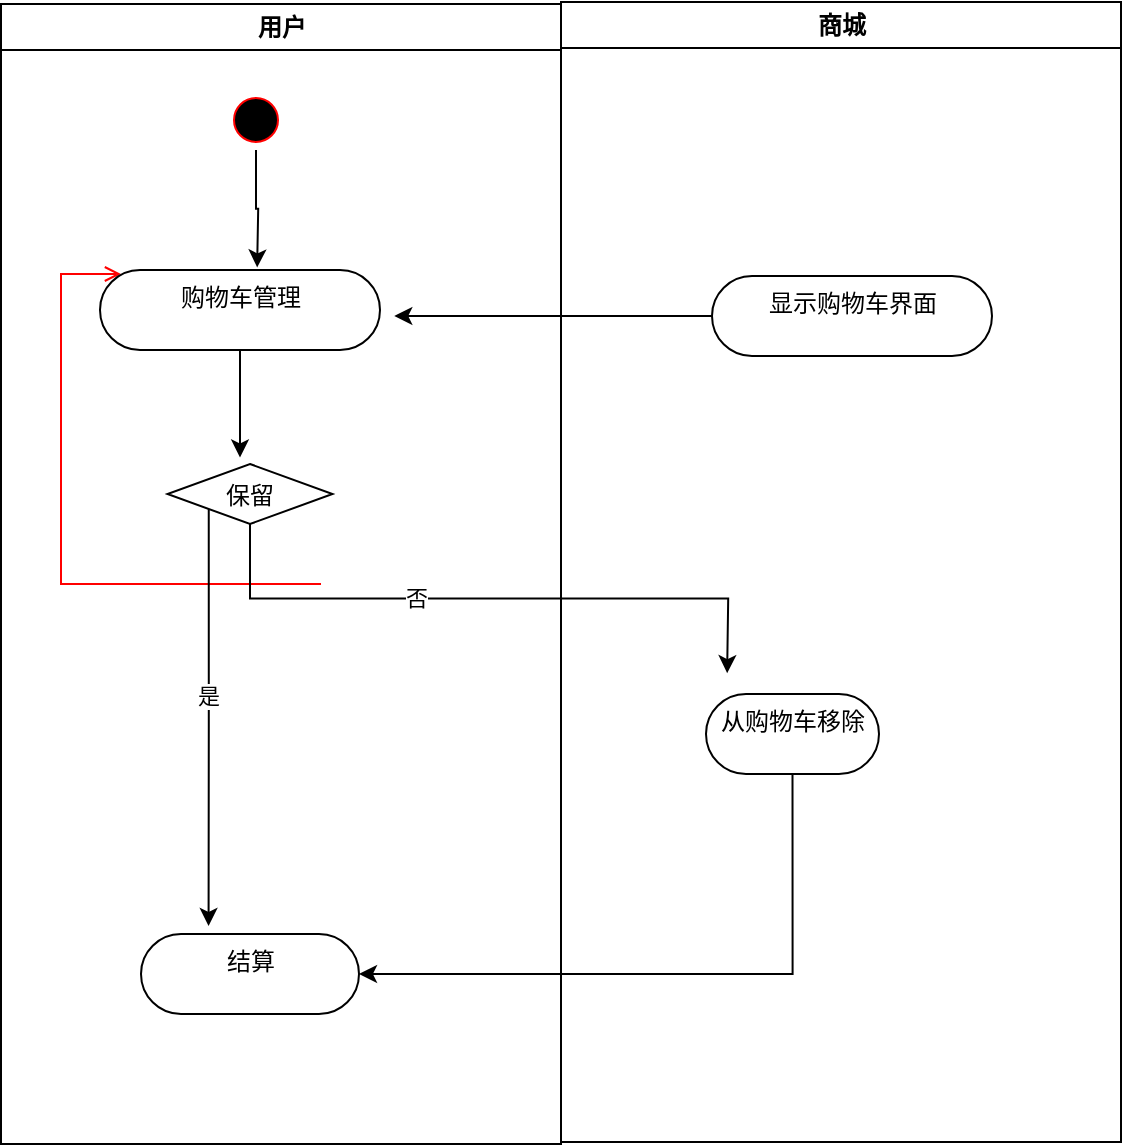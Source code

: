 <mxfile version="15.9.3" type="github">
  <diagram name="Page-1" id="e7e014a7-5840-1c2e-5031-d8a46d1fe8dd">
    <mxGraphModel dx="1603" dy="734" grid="0" gridSize="10" guides="1" tooltips="1" connect="1" arrows="1" fold="1" page="0" pageScale="1" pageWidth="1169" pageHeight="826" background="none" math="0" shadow="0">
      <root>
        <mxCell id="0" />
        <mxCell id="1" parent="0" />
        <mxCell id="2" value="用户" style="swimlane;whiteSpace=wrap" parent="1" vertex="1">
          <mxGeometry x="164.5" y="129" width="280" height="570" as="geometry" />
        </mxCell>
        <mxCell id="12" value="" style="edgeStyle=elbowEdgeStyle;elbow=horizontal;strokeColor=#FF0000;endArrow=open;endFill=1;rounded=0" parent="2" source="10" edge="1">
          <mxGeometry width="100" height="100" relative="1" as="geometry">
            <mxPoint x="160" y="290" as="sourcePoint" />
            <mxPoint x="60" y="135" as="targetPoint" />
            <Array as="points">
              <mxPoint x="30" y="250" />
            </Array>
          </mxGeometry>
        </mxCell>
        <mxCell id="M-ICi1oFd_hkQYE57OOB-43" value="购物车管理" style="html=1;align=center;verticalAlign=top;rounded=1;absoluteArcSize=1;arcSize=140;dashed=0;" vertex="1" parent="2">
          <mxGeometry x="49.5" y="133" width="140" height="40" as="geometry" />
        </mxCell>
        <mxCell id="5" value="" style="ellipse;shape=startState;fillColor=#000000;strokeColor=#ff0000;" parent="2" vertex="1">
          <mxGeometry x="112.5" y="43" width="30" height="30" as="geometry" />
        </mxCell>
        <mxCell id="M-ICi1oFd_hkQYE57OOB-51" value="结算" style="html=1;align=center;verticalAlign=top;rounded=1;absoluteArcSize=1;arcSize=140;dashed=0;" vertex="1" parent="2">
          <mxGeometry x="70" y="465" width="109" height="40" as="geometry" />
        </mxCell>
        <mxCell id="M-ICi1oFd_hkQYE57OOB-60" value="保留" style="rhombus;" vertex="1" parent="2">
          <mxGeometry x="83.25" y="230" width="82.5" height="30" as="geometry" />
        </mxCell>
        <mxCell id="3" value="商城" style="swimlane;whiteSpace=wrap;startSize=23;" parent="1" vertex="1">
          <mxGeometry x="444.5" y="128" width="280" height="570" as="geometry" />
        </mxCell>
        <mxCell id="M-ICi1oFd_hkQYE57OOB-45" value="显示购物车界面" style="html=1;align=center;verticalAlign=top;rounded=1;absoluteArcSize=1;arcSize=140;dashed=0;" vertex="1" parent="3">
          <mxGeometry x="75.5" y="137" width="140" height="40" as="geometry" />
        </mxCell>
        <mxCell id="M-ICi1oFd_hkQYE57OOB-49" value="从购物车移除" style="html=1;align=center;verticalAlign=top;rounded=1;absoluteArcSize=1;arcSize=140;dashed=0;" vertex="1" parent="3">
          <mxGeometry x="72.5" y="346" width="86.5" height="40" as="geometry" />
        </mxCell>
        <mxCell id="M-ICi1oFd_hkQYE57OOB-57" style="edgeStyle=orthogonalEdgeStyle;rounded=0;orthogonalLoop=1;jettySize=auto;html=1;exitX=0.5;exitY=1;exitDx=0;exitDy=0;" edge="1" parent="1" source="5">
          <mxGeometry relative="1" as="geometry">
            <mxPoint x="292.571" y="260.714" as="targetPoint" />
          </mxGeometry>
        </mxCell>
        <mxCell id="M-ICi1oFd_hkQYE57OOB-61" style="edgeStyle=orthogonalEdgeStyle;rounded=0;orthogonalLoop=1;jettySize=auto;html=1;exitX=0.5;exitY=1;exitDx=0;exitDy=0;" edge="1" parent="1" source="M-ICi1oFd_hkQYE57OOB-43">
          <mxGeometry relative="1" as="geometry">
            <mxPoint x="284.0" y="355.714" as="targetPoint" />
          </mxGeometry>
        </mxCell>
        <mxCell id="M-ICi1oFd_hkQYE57OOB-62" style="edgeStyle=orthogonalEdgeStyle;rounded=0;orthogonalLoop=1;jettySize=auto;html=1;exitX=0.5;exitY=1;exitDx=0;exitDy=0;" edge="1" parent="1" source="M-ICi1oFd_hkQYE57OOB-60">
          <mxGeometry relative="1" as="geometry">
            <mxPoint x="527.571" y="463.571" as="targetPoint" />
          </mxGeometry>
        </mxCell>
        <mxCell id="M-ICi1oFd_hkQYE57OOB-64" value="否" style="edgeLabel;html=1;align=center;verticalAlign=middle;resizable=0;points=[];" vertex="1" connectable="0" parent="M-ICi1oFd_hkQYE57OOB-62">
          <mxGeometry x="-0.233" y="1" relative="1" as="geometry">
            <mxPoint as="offset" />
          </mxGeometry>
        </mxCell>
        <mxCell id="M-ICi1oFd_hkQYE57OOB-63" style="edgeStyle=orthogonalEdgeStyle;rounded=0;orthogonalLoop=1;jettySize=auto;html=1;" edge="1" parent="1" source="M-ICi1oFd_hkQYE57OOB-45">
          <mxGeometry relative="1" as="geometry">
            <mxPoint x="361.143" y="285.0" as="targetPoint" />
          </mxGeometry>
        </mxCell>
        <mxCell id="M-ICi1oFd_hkQYE57OOB-65" style="edgeStyle=orthogonalEdgeStyle;rounded=0;orthogonalLoop=1;jettySize=auto;html=1;exitX=0.5;exitY=1;exitDx=0;exitDy=0;entryX=1;entryY=0.5;entryDx=0;entryDy=0;" edge="1" parent="1" source="M-ICi1oFd_hkQYE57OOB-49" target="M-ICi1oFd_hkQYE57OOB-51">
          <mxGeometry relative="1" as="geometry" />
        </mxCell>
        <mxCell id="M-ICi1oFd_hkQYE57OOB-66" style="edgeStyle=orthogonalEdgeStyle;rounded=0;orthogonalLoop=1;jettySize=auto;html=1;exitX=0;exitY=1;exitDx=0;exitDy=0;" edge="1" parent="1" source="M-ICi1oFd_hkQYE57OOB-60">
          <mxGeometry relative="1" as="geometry">
            <mxPoint x="268.286" y="590" as="targetPoint" />
          </mxGeometry>
        </mxCell>
        <mxCell id="M-ICi1oFd_hkQYE57OOB-67" value="是" style="edgeLabel;html=1;align=center;verticalAlign=middle;resizable=0;points=[];" vertex="1" connectable="0" parent="M-ICi1oFd_hkQYE57OOB-66">
          <mxGeometry x="-0.145" y="-1" relative="1" as="geometry">
            <mxPoint y="4" as="offset" />
          </mxGeometry>
        </mxCell>
      </root>
    </mxGraphModel>
  </diagram>
</mxfile>
